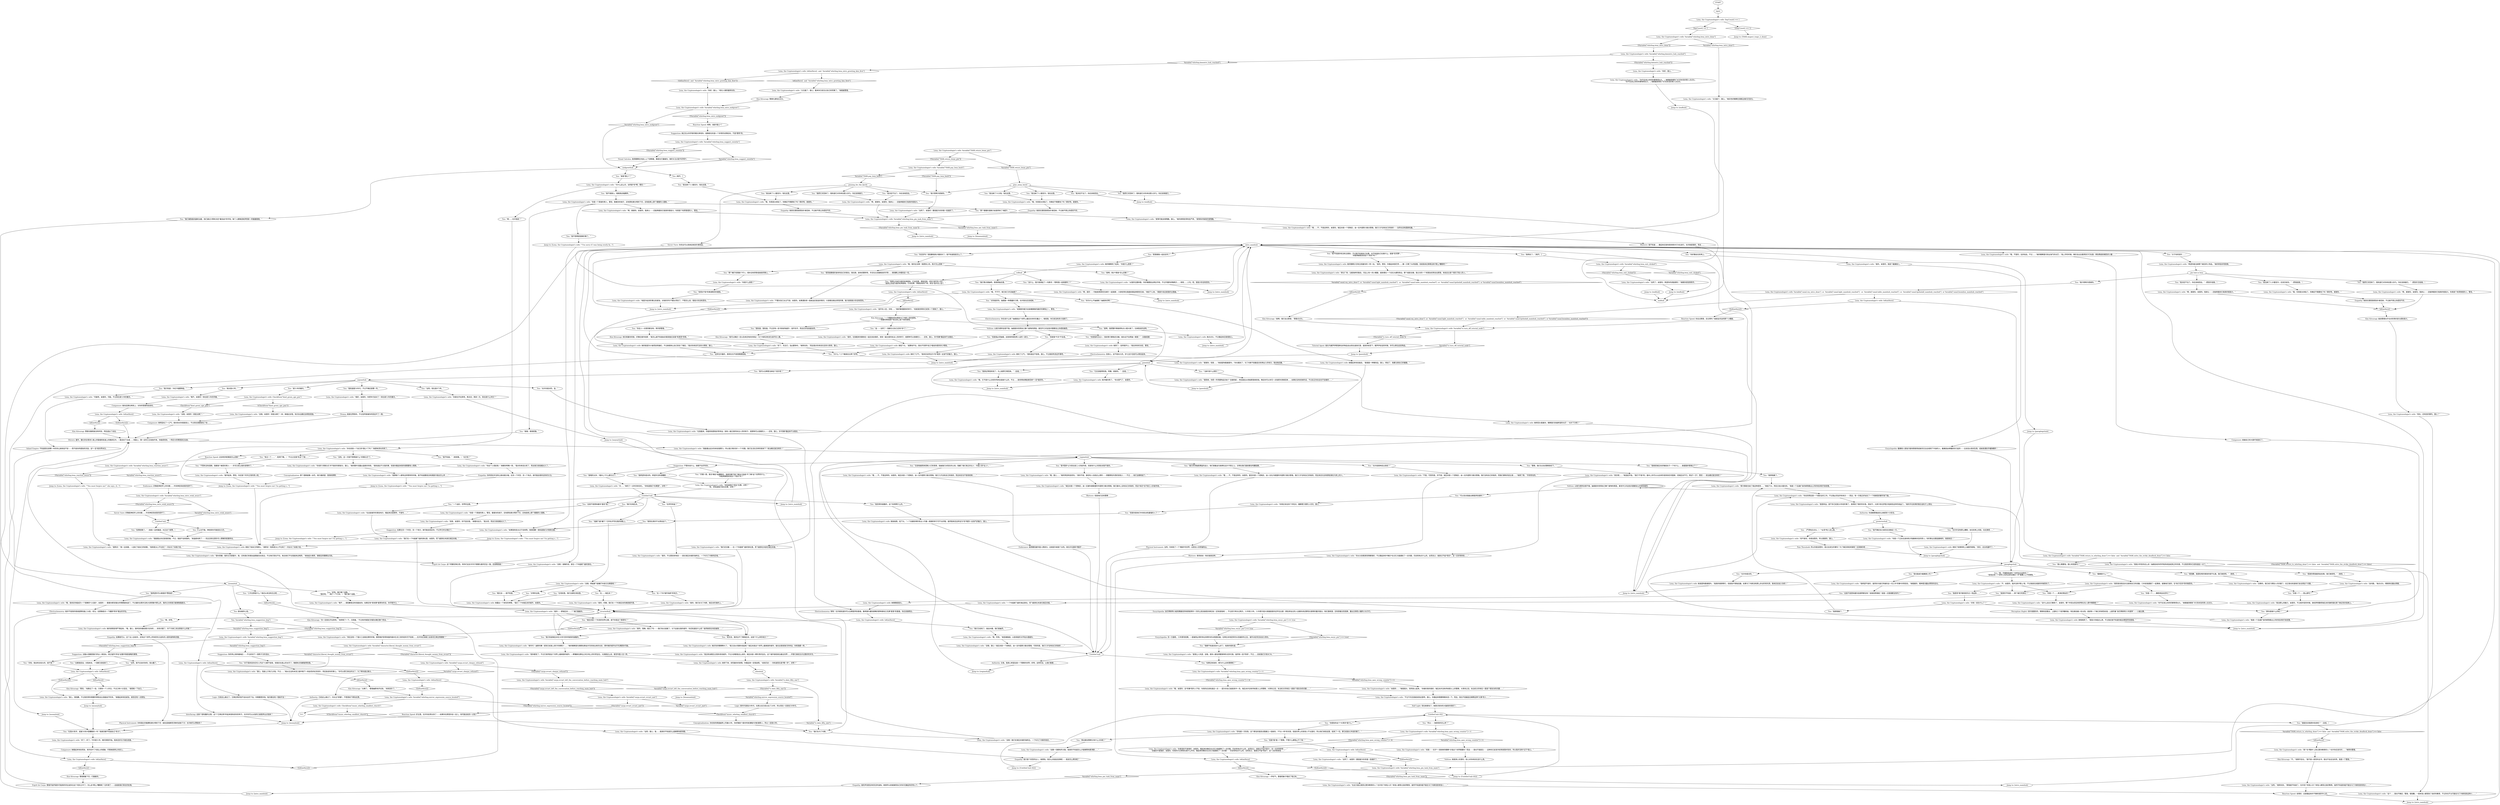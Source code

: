 # WHIRLING / LENA INTRO
# There's a broken pinball machine in the corner. A woman in a wheelchair is attempting to revive it. Talking to her will give you a short introduction to the world you're in.
# ==================================================
digraph G {
	  0 [label="START"];
	  1 [label="input"];
	  2 [label="You: “瑞瓦肖是一个失宠的世界之都。差不多是这个意思吗？”"];
	  3 [label="Rhetoric: 意思是说：购买就是选举。"];
	  4 [label="You: “所以——我表现的怎么样？”"];
	  5 [label="You: “全都是屁话。对我来说，一切都已经结束了。”"];
	  6 [label="Lena, the Cryptozoologist's wife: “我很幸运。差不多已经是20年前的事了，我得到了很好的补偿。现如今，大家只有在梦里才能拿到这样的收益了。”她的手在轮椅的铬合金轮子上滑动。"];
	  7 [label="Kim Kitsuragi: “一个需要你回去帮助马丁内斯人民的搭档。”\n“一个需要你帮他把尸体从树上放下来的搭档。”"];
	  8 [label="Lena, the Cryptozoologist's wife: 她慢慢摇摇头。"];
	  9 [label="You: “好吧。我们换个话题。”\n“那好吧。”（咽了一下口水。）“我们换个话题。”"];
	  10 [label="You: “在一个叫*城市海岸*的地方。”"];
	  11 [label="Lena, the Cryptozoologist's wife: “是的，的确。我们在一个叫瑞瓦肖的美丽城市里。”"];
	  12 [label="Kim Kitsuragi: “我可以确定一定以及肯定地向你保证：马丁内斯没有发生连环杀人案。”"];
	  13 [label="You: “谁是*甜心*？”"];
	  14 [label="Composure: 她看起来有些慌张，用手抚平了毛毯上的褶皱，尽管她是想让你安心。"];
	  15 [label="Lena, the Cryptozoologist's wife: 她叹了口气。“我肯定这样会为*你*增添一丝淘气的魅力，甜心。”"];
	  16 [label="Empathy: 你的回应并没有让她动摇分毫。在另一个时空、另一个地点，她可能会很欢迎你的关注。"];
	  17 [label="Lena, the Cryptozoologist's wife: “很简单。你把一件贵重物品交给个‘当铺老板’，然后就会从老板那里拿到钱。稍后你可以多花一点钱把东西赎回来……如果还没有卖掉的话，不过反正你永远也不会做的……”"];
	  18 [label="Lena, the Cryptozoologist's wife: “你是什么意思？”"];
	  19 [label="You: “那个傻傻的酒窝只给我带来了*痛苦*。”"];
	  20 [label="Lena, the Cryptozoologist's wife: “没错，亲爱的！真是太棒了！”"];
	  21 [label="Lena, the Cryptozoologist's wife: “哦，你真是太体贴了。你确定不需要钱了吗？那好吧。谢谢你。”"];
	  22 [label="You: “我当掉了3.2雷亚尔。钱在这里。”"];
	  23 [label="pinning_for_the_fjords"];
	  24 [label="Lena, the Cryptozoologist's wife: DayCount() == 1"];
	  25 [label="DayCount() == 1", shape=diamond];
	  26 [label="!(DayCount() == 1)", shape=diamond];
	  27 [label="You: “看见没——我不知道。”"];
	  28 [label="Lena, the Cryptozoologist's wife: “你表现的不是很好，亲爱的。看起来你确实在记忆方面遇到了一点问题。历史和地点什么的。总而言之，就是记不起*现实*。这一点非常奇怪……”\n“你做的不是很好，亲爱的。你真的只记得现在是什么年份。看起来你确实在记忆方面遇到了一点问题——历史和地点什么的。总而言之，就是记不起*现实*。这一点非常奇怪……”"];
	  29 [label="Volition: 她是真心实意的。担心对你来说也没什么用。"];
	  30 [label="Lena, the Cryptozoologist's wife: “某个在*整体*上受过更多教育的人？也许你应该问问……”她转向警督。"];
	  31 [label="Lena, the Cryptozoologist's wife: “哦不……很抱歉我没有钱能给你。如果还有*其他事*能帮你的话，你尽管开口。”"];
	  32 [label="You: “但是*我*是一个警察。不管什么都阻止不了我！”"];
	  33 [label="You: “‘褴褛飞旋’餐厅？它的名字写在我的钥匙上。”"];
	  34 [label="whenhub"];
	  35 [label="Lena, the Cryptozoologist's wife: 她拍了拍弹球机上油腻的玻璃。“其实，这台机器坏了。”"];
	  36 [label="protectorhub"];
	  37 [label="Electrochemistry: 你在说什么呢？抽烟是这个世界上最后仅存的乐趣之一。相信我，你已经没有多少选择了。"];
	  38 [label="Jump to: [intro_mainhub]"];
	  39 [label="You: “对于我来说向任何人开这个口都不容易，但我实在是山穷水尽了。随便来点钱都能帮到我。”"];
	  40 [label="Lena, the Cryptozoologist's wife: “可能吧，亲爱的，可能。不过现在是51年的春天。”"];
	  41 [label="Lena, the Cryptozoologist's wife: “好了，好了。今年是51年，春天刚刚开始。我肯定好日子就在前面。”"];
	  42 [label="Lena, the Cryptozoologist's wife: “新时代！迪斯科舞！感觉已经是上辈子的事情了……”她的眼睛里充满那些黄金岁月折射出来的光彩，那时候的城市似乎充满更多可能。"];
	  43 [label="Lena, the Cryptozoologist's wife: “哦，甜心……”她的笑容有些悲伤。“真的不是。曾经有人也是这么想的——想要那些东西的其他人——不过……他们全都绝迹了。”"];
	  44 [label="Composure: 她明显松了一口气。她本来对你很是担心，不过现在肩膀放松了些……"];
	  45 [label="Lena, the Cryptozoologist's wife: “我能看出你还是很悲痛。不过，我是不会刺探的。”她温柔地笑了——完全没有在意你令人费解的眨眼举动。"];
	  46 [label="Reaction Speed: 等等，谁是*甜心*？"];
	  47 [label="You: “谢谢。我很感激。”"];
	  48 [label="Lena, the Cryptozoologist's wife: “爱情可能会很残酷，甜心。”她的表情变得有些严肃。“爱情有时候真的很残酷。”"];
	  49 [label="Lena, the Cryptozoologist's wife: “当然了，亲爱的！要是能为你多做一些就好了。”"];
	  50 [label="You: “有过一个……”（眨两下眼。）“不过之后我*失去*了她……”"];
	  51 [label="Empathy: 她其实更愿意把别针拿回来，不过她不想让你感觉不好。"];
	  52 [label="Jump to: [Lena, the Cryptozoologist's wife: \"\"You must forgive me! I'm getting s...\"]"];
	  53 [label="Lena, the Cryptozoologist's wife: “是的，很棒，看见了吗——-我们有点进展了。关于这座壮丽的城市，你还知道些什么呢？虽然她现在有些破败……”"];
	  54 [label="Lena, the Cryptozoologist's wife: “瑞瓦肖是一个控制区，由一支被叫做联盟的外国势力联合管辖。我们基本上没有自己的政府。而且*肯定*也不是工人阶级专政。”"];
	  55 [label="You: “谁能告诉我更多信息呢？”（总结。）"];
	  56 [label="Jump to: [intro_mainhub]"];
	  57 [label="Lena, the Cryptozoologist's wife: Variable[\"whirling.lena_encyc_pin\"] == true"];
	  58 [label="Variable[\"whirling.lena_encyc_pin\"] == true", shape=diamond];
	  59 [label="!(Variable[\"whirling.lena_encyc_pin\"] == true)", shape=diamond];
	  60 [label="You: “嗯，好吧。”"];
	  61 [label="Lena, the Cryptozoologist's wife: “没什么会比它奢侈了，亲爱的，哪个年轻女孩没有梦想过在人群中翱翔呢？”"];
	  62 [label="You: “也许并没有那么糟糕，坐在轮椅上闲逛，玩玩弹球……”"];
	  63 [label="You: “为什么？三个脑袋总比两个好吧。”"];
	  64 [label="Lena, the Cryptozoologist's wife: 她渴望地看着窗外。“我真的很想帮忙，但是我不想拖后腿。如果马丁内斯没有那么多台阶和坑洞，我肯定会加入你的！”"];
	  65 [label="You: “我知道，我知道。不过还有一些*其他的秘密*。连环杀手，而且还涉及到超自然。”"];
	  66 [label="You: “你这人一点意思都没有，煞风景警督。”"];
	  67 [label="Lena, the Cryptozoologist's wife: “很多都变了，不过它依然是这个世界上最美丽的城市，一颗镶嵌在群松之间沙地上的珍贵宝石。大家都这么说，甚至外国人也一样。”"];
	  68 [label="Lena, the Cryptozoologist's wife: “那次事故也给了我这种感觉……”她低下头，然后又抬头看向你。“我是一个迅速扩张的邮购鞋业公司的培训和开发经理。”"];
	  69 [label="Drama: 她是在赞扬你，不过显然是被你的回应吓了一跳。"];
	  70 [label="Lena, the Cryptozoologist's wife: “如果我有些太过于自来熟，我很抱歉！我知道我们才刚刚见面。”"];
	  71 [label="You: “别再眨眼了。”（拍拍一边的脑袋，纠正这个故障。）"];
	  72 [label="Lena, the Cryptozoologist's wife: “我猜每个人都有这样那样的时候。我不知道要是没有莫雷尔我会怎么样……”"];
	  73 [label="Lena, the Cryptozoologist's wife: Variable[\"whirling.lena_suggest_sweetie\"]"];
	  74 [label="Variable[\"whirling.lena_suggest_sweetie\"]", shape=diamond];
	  75 [label="!(Variable[\"whirling.lena_suggest_sweetie\"])", shape=diamond];
	  76 [label="Lena, the Cryptozoologist's wife: “他因为私刑的事比较紧张。对他的评价不要太苛刻了。不管怎么说，很高兴你没有受伤。”"];
	  77 [label="Lena, the Cryptozoologist's wife: “不要对自己太过气馁，亲爱的。如果遇到老一套是战还是逃的情况，大家都会做出奇怪的事。我只是很高兴你没有受伤。”"];
	  78 [label="Jump to: [pawnhub]"];
	  79 [label="You: “他用对*钱*的离谱需求折磨我。”"];
	  80 [label="You: “我不想再提酒窝的事了。”"];
	  81 [label="You: “我当掉了31分钱。钱在这里。”"];
	  82 [label="You: “关于你的别针……”"];
	  83 [label="You: “在伊苏林迪？”"];
	  84 [label="Untitled hub (02)"];
	  85 [label="You: “我决定不当了。你应该收回去。”（把别针给她。）"];
	  86 [label="Kim Kitsuragi: “是啊，我们去过那里，”警督点点头。"];
	  87 [label="You: “我们卷点烟抽吧。我很想抽支烟。”"];
	  88 [label="Lena, the Cryptozoologist's wife: 她耸耸肩，低下头。“一个坐着轮椅的老女人叼着一根烟的样子可不太好看。虽然我肯定这样会为*你*增添一丝淘气的魅力，甜心。”"];
	  89 [label="Lena, the Cryptozoologist's wife: “甜心，我身上只有几分钱。不过……”她从左边的夹克口袋中取下一枚金色的纪念别针，然后放进你的掌心。“你可以把它拿去的当了，为了帮你渡过难关。”"];
	  90 [label="Lena, the Cryptozoologist's wife: “哦不，亲爱的！现在是51年的早春。”"];
	  91 [label="You: “我想我输了。”"];
	  92 [label="Lena, the Cryptozoologist's wife: 她叹了口气。“我知道这不容易，甜心。不过继续考虑这件事吧。”"];
	  93 [label="Lena, the Cryptozoologist's wife: Variable[\"whirling.lena_intro_done\"]"];
	  94 [label="Variable[\"whirling.lena_intro_done\"]", shape=diamond];
	  95 [label="!(Variable[\"whirling.lena_intro_done\"])", shape=diamond];
	  96 [label="Lena, the Cryptozoologist's wife: “当然了，亲爱的。希望你的调查顺利！”她朝你轻轻挥挥手。"];
	  97 [label="Lena, the Cryptozoologist's wife: Variable[\"whirling.lena_pin_task_from_main\"]"];
	  98 [label="Variable[\"whirling.lena_pin_task_from_main\"]", shape=diamond];
	  99 [label="!(Variable[\"whirling.lena_pin_task_from_main\"])", shape=diamond];
	  100 [label="Jump to: [Lena, the Cryptozoologist's wife: \"\"You must forgive me!\" she says, sl...\"]"];
	  101 [label="You: “没什么，我只是想起了一句歌词：*想和我一起摇摆吗？*”"];
	  102 [label="Untitled hub"];
	  103 [label="Physical Instrument: 当然。你来到了一个*脆弱*的世界，这里没人欣赏畜牧业。"];
	  104 [label="Endurance: 她想要回避外国人那部分。这是因为她是个女性。她也许在跟你*撒谎*……"];
	  105 [label="Logic: 已经这么做过了。艾弗拉特的钱不会永远花下去。你需要更多钱。每天都会有一笔新开支！"];
	  106 [label="Lena, the Cryptozoologist's wife: “很好，亲爱的，你把年代说对了！现在是51年的春天。”"];
	  107 [label="Lena, the Cryptozoologist's wife: “天啦！发生什么了？”"];
	  108 [label="Lena, the Cryptozoologist's wife: IsKimHere()"];
	  109 [label="IsKimHere()", shape=diamond];
	  110 [label="!(IsKimHere())", shape=diamond];
	  111 [label="Lena, the Cryptozoologist's wife: Variable[\"tc.date_fifty_one\"]"];
	  112 [label="Variable[\"tc.date_fifty_one\"]", shape=diamond];
	  113 [label="!(Variable[\"tc.date_fifty_one\"])", shape=diamond];
	  114 [label="Jump to: [intro_mainhub]"];
	  115 [label="You: “我把它买回来了。我知道它对你来说意义非凡。你应该拿着它。”"];
	  116 [label="midgreethub"];
	  117 [label="Jump to: [Lena, the Cryptozoologist's wife: \"\"You must forgive me! I'm getting s...\"]"];
	  118 [label="Lena, the Cryptozoologist's wife: Variable[\"TASK.return_lenas_pin\"]"];
	  119 [label="Variable[\"TASK.return_lenas_pin\"]", shape=diamond];
	  120 [label="!(Variable[\"TASK.return_lenas_pin\"])", shape=diamond];
	  121 [label="Lena, the Cryptozoologist's wife: “啊，谢谢你。亲爱的。我承认——还能再看到它我真的很高兴。”"];
	  122 [label="Lena, the Cryptozoologist's wife: Variable[\"cargo.evrart_evrart_met\"]"];
	  123 [label="Variable[\"cargo.evrart_evrart_met\"]", shape=diamond];
	  124 [label="!(Variable[\"cargo.evrart_evrart_met\"])", shape=diamond];
	  125 [label="Lena, the Cryptozoologist's wife: “是的，不过更具体地说——是在瑞瓦肖城的海岸边，一个叫马丁内斯的区域。”"];
	  126 [label="Electrochemistry: 别担心。这不是永久的。你*之后*还是可以再捡起来。"];
	  127 [label="Lena, the Cryptozoologist's wife: “亲爱的……”她摇摇头，突然担心起来。“你做的真的很好。瑞瓦肖并没有传统意义上的警察。大革命之后，执法机关的地位一直是个很复杂的问题……”"];
	  128 [label="Lena, the Cryptozoologist's wife: “不过今天还是就说到这里吧，甜心。你看起来需要稍微休息一下。而且，我也不是最适合解释这种*大事*的人……”"];
	  129 [label="Jump to: [intro_mainhub]"];
	  130 [label="Suggestion: 她正在以科学家的眼光审视你，就像是在检查一个异常的动物标本。不是*那样*的。"];
	  131 [label="You: “我想让你成为我的轮椅搭档，打击犯罪，帮助百姓，抓住*连环杀人犯*。”\n“我想让你成为我的轮椅搭档，打击犯罪，清理后院的尸体，抓住*连环杀人犯*。”"];
	  132 [label="Lena, the Cryptozoologist's wife: 她看起来有些尴尬。“香烟是一种奢侈品，甜心。再说了，我要注意自己的健康。”"];
	  133 [label="You: “我希望你可以做我的*赞助者*。”"];
	  134 [label="Jump to: [moneyhub]"];
	  135 [label="Lena, the Cryptozoologist's wife: 她灰色的眼睛睁大了。“我又该从何跟你说起呢？瑞瓦肖是这个世界上最美丽的城市。能在这里是我们的幸运，你和我都一样。”"];
	  136 [label="You: “那个餐厅经理是个坏人，根本没有荣誉或者是同情心。”"];
	  137 [label="revacholhub"];
	  138 [label="Lena, the Cryptozoologist's wife: 她点点头，不过看起来还是很担心。"];
	  139 [label="You: “但是我必须抽烟。这是保持我型男人设的一部分。”"];
	  140 [label="Suggestion: 如果在另一个时空，另一个地方，她可能会回应你。不过早已时过境迁了。"];
	  141 [label="You: “‘当掉’是什么意思？”"];
	  142 [label="Lena, the Cryptozoologist's wife: “没问题。”她点点头，眼镜背后露出笑眼。"];
	  143 [label="Lena, the Cryptozoologist's wife: Variable[\"whirling.lena_intro_wink_neuro\"]"];
	  144 [label="Variable[\"whirling.lena_intro_wink_neuro\"]", shape=diamond];
	  145 [label="!(Variable[\"whirling.lena_intro_wink_neuro\"])", shape=diamond];
	  146 [label="Lena, the Cryptozoologist's wife: “哦，你真是太体贴了。你确定不需要钱了吗？那好吧。谢谢你。”"];
	  147 [label="You: “我当掉了3.2雷亚尔。钱在这里。”"];
	  148 [label="Jump to: [moneyhub]"];
	  149 [label="Lena, the Cryptozoologist's wife: “没错！我们在瑞瓦肖城的海岸边，一个叫马丁内斯的街区。”"];
	  150 [label="Lena, the Cryptozoologist's wife: 「你不应该让你的同事等得太久。」她朝着穿橙色飞行员夹克的男人点点头。\n「你不应该让你的同事等得太久。」她朝着穿黑色飞行员夹克的男人点点头。"];
	  151 [label="Lena, the Cryptozoologist's wife: “啊，是的——可能是弗莱彻兄弟的‘一起摇摆’。大家经常在我面前提起弗莱彻兄弟。”她安下心来。“莫雷尔说这是我的主题曲。”"];
	  152 [label="Lena, the Cryptozoologist's wife: “你是在开玩笑吧。再试试，再来一次。现在是什么年份？”"];
	  153 [label="Jump to: [pawnhub]"];
	  154 [label="You: “当然。我不应该问你的。我太蠢了。”"];
	  155 [label="You: “你好像坐在轮椅上。”"];
	  156 [label="You: “我不知道你有没有注意到，不过我不知道自己在哪，也不知道自己在做什么。或者*任何事*。”\n“你能再跟我说说这个*现实*吗？”"];
	  157 [label="You: “很抱歉，我提轮椅的事真的很不礼貌。我们继续吧。”（继续。）"];
	  158 [label="Lena, the Cryptozoologist's wife: “我没那么有魅力，亲爱的，不过我年轻的时候，曾经梦想要把瑞瓦肖的旗帜插在某个象征性的高峰上。”"];
	  159 [label="Lena, the Cryptozoologist's wife: “但不是你。你是自愿的。所以谢谢你，甜心。”"];
	  160 [label="Lena, the Cryptozoologist's wife: “好了，先生们，没必要争吵。”她转向你。“而且我对你来说也没多大用场，甜心。”"];
	  161 [label="Lena, the Cryptozoologist's wife: IsKimHere()"];
	  162 [label="IsKimHere()", shape=diamond];
	  163 [label="!(IsKimHere())", shape=diamond];
	  164 [label="You: “你是一个……橄榄球运动员吗？”"];
	  165 [label="Lena, the Cryptozoologist's wife: “你这个小调皮鬼！”她朝你咧嘴一笑。“我对你来说太老了，而且我已经结婚太久了。”"];
	  166 [label="Lena, the Cryptozoologist's wife: “从我的位置来看，你好像要拔出两支手枪，不过手摆的却像两只……咳咳……小鸟。呃，很高兴你没有受伤。”"];
	  167 [label="Lena, the Cryptozoologist's wife: “甜心，很抱歉，不过我觉得你需要的帮助远比我能给予的多。”她看起来有些紧张，甚至还有一点害怕。"];
	  168 [label="Lena, the Cryptozoologist's wife: “又见面了，甜心。看来你已经见过自己的同事了。”她看着警督。"];
	  169 [label="endhub"];
	  170 [label="Lena, the Cryptozoologist's wife: Variable[\"whirling.lena_intro_midgreet\"]"];
	  171 [label="Variable[\"whirling.lena_intro_midgreet\"]", shape=diamond];
	  172 [label="!(Variable[\"whirling.lena_intro_midgreet\"])", shape=diamond];
	  173 [label="You: “我把它买回来了。我知道它对你来说意义非凡。你应该拿着它。”"];
	  174 [label="Lena, the Cryptozoologist's wife: Variable[\"cargo.evrart_left_the_conversation_before_reaching_main_hub\"]"];
	  175 [label="Variable[\"cargo.evrart_left_the_conversation_before_reaching_main_hub\"]", shape=diamond];
	  176 [label="!(Variable[\"cargo.evrart_left_the_conversation_before_reaching_main_hub\"])", shape=diamond];
	  177 [label="Lena, the Cryptozoologist's wife: Variable[\"whirling.lena_reaction_neuro\"]"];
	  178 [label="Variable[\"whirling.lena_reaction_neuro\"]", shape=diamond];
	  179 [label="!(Variable[\"whirling.lena_reaction_neuro\"])", shape=diamond];
	  180 [label="Lena, the Cryptozoologist's wife: Variable[\"whirling.lena_quiz_wrong_counter\"] < 4"];
	  181 [label="Variable[\"whirling.lena_quiz_wrong_counter\"] < 4", shape=diamond];
	  182 [label="!(Variable[\"whirling.lena_quiz_wrong_counter\"] < 4)", shape=diamond];
	  183 [label="Electrochemistry: 她并不是真的很渴望那些肱二头肌，老兄。这更像是对一个健康*样本*做出的评估。"];
	  184 [label="Tutorial Agent: 能在鸟巢罗伊那里典当的物品会出现在道具栏里，道具的标签下。跟罗伊说话的时候，你可以典当这些物品。"];
	  185 [label="You: “我只想再次感谢你。”"];
	  186 [label="Lena, the Cryptozoologist's wife: “现在，还有别的事吗，甜心？”"];
	  187 [label="Lena, the Cryptozoologist's wife: “这个……我也不确定，警探。很抱歉。一般有钱人都受到了良好的教育，不过你也不太可能在马丁内斯找到这种人……”"];
	  188 [label="Physical Instrument: 你有强壮的胳膊轮廓分明的下巴（就在因宿醉而浮肿的皮肤下方）也许她可以赞助你？"];
	  189 [label="You: “截瘫是什么？”"];
	  190 [label="Lena, the Cryptozoologist's wife: “没事的。我已经习惯别人问问题了。反正我也知道他们会去想这个问题。”"];
	  191 [label="Lena, the Cryptozoologist's wife: “哦，我完全没事！我更担心你。刚才怎么回事？”"];
	  192 [label="Lena, the Cryptozoologist's wife: “我们在一个叫褴褛飞旋的旅社里，亲爱的。而飞旋旅社本身在瑞瓦肖城。”"];
	  193 [label="You: “我也能成为截瘫病人吗？”"];
	  194 [label="Lena, the Cryptozoologist's wife: “我是一个迅速扩张的邮购鞋业公司的培训和开发经理。”"];
	  195 [label="Lena, the Cryptozoologist's wife: “你会觉得这是一个很安全的工作。不过我必须去所有地方——而且，有一次我正好站在了一个有缺陷的脚手架下面。”"];
	  196 [label="You: （严肃地点点头。）“*必须*有人这么做。”"];
	  197 [label="Lena, the Cryptozoologist's wife: IsKimHere()"];
	  198 [label="IsKimHere()", shape=diamond];
	  199 [label="!(IsKimHere())", shape=diamond];
	  200 [label="Lena, the Cryptozoologist's wife: 她的脸因为兴奋而变得通红，不过她很快让自己恢复了镇定。“我对你来说可没多大帮助，甜心。”"];
	  201 [label="Kim Kitsuragi: “警官。”他靠近了一些，只想你一个人听见，不过口吻十分坚定。“请控制一下自己。”"];
	  202 [label="Shivers: 屋外，融化的白雪渗入墙上的裂缝和街道上的鹅卵石中。一路流向下水道……地面上，第一朵铃兰正绽放开来。你能感觉到，一阵巨大的寒意游过全身。"];
	  203 [label="Lena, the Cryptozoologist's wife: “在我看来，你能和他搭档非常幸运。他有一副正直的执法人员的样子，是那种可以依赖的人——还有，甜心，你*的确*看起来不太稳定。”"];
	  204 [label="Lena, the Cryptozoologist's wife: “戒烟是你能为自身健康做的最好的事情之一，警官。”"];
	  205 [label="You: “嗯……也许我是？”"];
	  206 [label="You: 拨动她的心弦。"];
	  207 [label="You: Variable[\"whirling.lena_suggestion_beg\"]"];
	  208 [label="Variable[\"whirling.lena_suggestion_beg\"]", shape=diamond];
	  209 [label="!(Variable[\"whirling.lena_suggestion_beg\"])", shape=diamond];
	  210 [label="Lena, the Cryptozoologist's wife: Variable[\"whirling.kimintro_hub_reached\"]"];
	  211 [label="Variable[\"whirling.kimintro_hub_reached\"]", shape=diamond];
	  212 [label="!(Variable[\"whirling.kimintro_hub_reached\"])", shape=diamond];
	  213 [label="Lena, the Cryptozoologist's wife: “没错，亲爱的！真是太棒了！来，拿着这支笔。知识永远都应该得到奖励。”"];
	  214 [label="Lena, the Cryptozoologist's wife: Variable[\"whirling.lena_exit_clicked\"]"];
	  215 [label="Variable[\"whirling.lena_exit_clicked\"]", shape=diamond];
	  216 [label="!(Variable[\"whirling.lena_exit_clicked\"])", shape=diamond];
	  217 [label="Lena, the Cryptozoologist's wife: “请原谅！”她一边说着，一边拍了拍自己的前额。“我真是太心不在焉了！完全忘了自我介绍。”"];
	  218 [label="Jump to: [lenamainhub]"];
	  219 [label="Rhetoric: 我不知道……看起来还是有很多欺诈行为在进行。也许她是错的。而且……"];
	  220 [label="Encyclopedia: 另一方面呢，33年那场竞赛，一直被思必得的争议和寒冷的冰雨困扰着。在两位本地冠军的头衔被剥夺之后，城市决定将活动永久停办。"];
	  221 [label="Untitled hub"];
	  222 [label="pin hub in lena"];
	  223 [label="Lena, the Cryptozoologist's wife: “在这座城市的某些地方，看起来还是那样，不是吗……”"];
	  224 [label="You: “我知道是50年代，不过不确定是哪一年。”"];
	  225 [label="You: “我相信瑞瓦肖好像是处于一个叫什么……联盟国的管辖之下？”"];
	  226 [label="Kim Kitsuragi: 警督摸着下巴，打量着你。"];
	  227 [label="Volition: 以她为榜样会很不错。抽烟是你觉得自己像个废物的原因。甚至开口问这些问题都会让你感到痛苦。"];
	  228 [label="You: “你是我的见证人：我发誓只要我还活着，就永远不会再抽一根烟！”（试着戒烟）"];
	  229 [label="You: “感觉就像我的身体有自己的意志。我在跑，身体却要转弯，手还在比划着粗俗的手势……很抱歉让你看到这一切。”"];
	  230 [label="Lena, the Cryptozoologist's wife: “背后没有一个强大工会做支撑的时候，要想维护获得体面的基本生活工资的权利可不容易……也许你应该跟工会首领艾弗拉特聊聊？”"];
	  231 [label="Lena, the Cryptozoologist's wife: Variable[\"tc.turn_off_tutorial_node\"]"];
	  232 [label="Variable[\"tc.turn_off_tutorial_node\"]", shape=diamond];
	  233 [label="!(Variable[\"tc.turn_off_tutorial_node\"])", shape=diamond];
	  234 [label="Lena, the Cryptozoologist's wife: “你好，甜心。”老妇人微笑着转向你。"];
	  235 [label="Endurance: 好像是神经学上的问题……中央神经系统真的损坏了。"];
	  236 [label="Lena, the Cryptozoologist's wife: “振作起来，警官。你还是个风华正茂的男人呢。”"];
	  237 [label="Lena, the Cryptozoologist's wife: CheckItem(\"kind_green_ape_pen\")"];
	  238 [label="CheckItem(\"kind_green_ape_pen\")", shape=diamond];
	  239 [label="!(CheckItem(\"kind_green_ape_pen\"))", shape=diamond];
	  240 [label="You: “我决定不当了。你应该收回去。”"];
	  241 [label="You: “我只想再次感谢你。”"];
	  242 [label="You: [离开。]"];
	  243 [label="Lena, the Cryptozoologist's wife: “你是一个英俊的男人，警官，看看你的胡子，还有那轮廓分明的下巴，还有脸颊上那个傻傻的小酒窝。”"];
	  244 [label="Lena, the Cryptozoologist's wife: Variable[\"TASK.pay_lena_back\"]"];
	  245 [label="Variable[\"TASK.pay_lena_back\"]", shape=diamond];
	  246 [label="!(Variable[\"TASK.pay_lena_back\"])", shape=diamond];
	  247 [label="Lena, the Cryptozoologist's wife: Variable[\"cargo.evrart_cheque_refused\"]"];
	  248 [label="Variable[\"cargo.evrart_cheque_refused\"]", shape=diamond];
	  249 [label="!(Variable[\"cargo.evrart_cheque_refused\"])", shape=diamond];
	  250 [label="Jump to: [noyearhub]"];
	  251 [label="Lena, the Cryptozoologist's wife: “哦，亲爱的，这*的确*很令人不安。你真的应该知道这一点——因为你自己就是其中一员。瑞瓦肖并没有传统意义上的警察。大革命之后，执法机关的地位一直是个很复杂的问题……”"];
	  252 [label="Kim Kitsuragi: 一声叹气。警督把鼻子埋进了笔记本。"];
	  253 [label="Half Light: 现在她害怕了。她意识到你的大脑真的受损了。"];
	  254 [label="You: “那这跟没警察又有什么关系呢？”"];
	  255 [label="Kim Kitsuragi: “太棒了。”警督幽默地评论到。“他有别针了。”"];
	  256 [label="You: “我当掉了3.20雷亚尔。应该交给你。”（把钱给她。）"];
	  257 [label="Jump to: [intro_mainhub]"];
	  258 [label="You: “你是一个……表演走钢丝的？”"];
	  259 [label="Empathy: 如果她可以，这个女人会给你，还有这个世界上所有悲伤又迷失的人提供食物和衣服。"];
	  260 [label="You: “我只知道瑞瓦肖在30年代的时候真的挺酷的。”"];
	  261 [label="Lena, the Cryptozoologist's wife: “是的，我们在马丁内斯，瑞瓦肖的海岸上。”"];
	  262 [label="You: “我不是甜心。看看我这幅模样。”"];
	  263 [label="You: “我可以去哪里当掉这个别针呢？”"];
	  264 [label="Lena, the Cryptozoologist's wife: Variable[\"whirling.lena_suggestion_beg\"]"];
	  265 [label="Variable[\"whirling.lena_suggestion_beg\"]", shape=diamond];
	  266 [label="!(Variable[\"whirling.lena_suggestion_beg\"])", shape=diamond];
	  267 [label="Suggestion: 试着从泪腺里强行挤出一滴泪水。真正猛烈*抨击*这整件情感侵略的事情。"];
	  268 [label="Empathy: 她其实更愿意把别针拿回来，不过她不想让你感觉不好。"];
	  269 [label="Lena, the Cryptozoologist's wife: “我叫莉娜，我的丈夫莫雷尔，我，还有我们的朋友盖理就住在街边，不过他们现在不在，每当他们不在我就来这喝茶。”她抬起头微笑，镜框后的眼睛在闪烁。"];
	  270 [label="Lena, the Cryptozoologist's wife: “你也找到一个自己的*甜心*了吗？”她意味深长的笑了。"];
	  271 [label="Kim Kitsuragi: 警督礼貌地点点头。"];
	  272 [label="pine_away_boird"];
	  273 [label="You: “我决定不当了。你应该收回去。”"];
	  274 [label="Jump to: [endhub]"];
	  275 [label="Lena, the Cryptozoologist's wife: “哦……不，不是这样的，亲爱的。瑞瓦肖是一个控制区，由一支外国势力联合管辖。我们几乎没有自己的政府。而且肯定也不是母权制……”"];
	  276 [label="Lena, the Cryptozoologist's wife: “这跟一切都有所关联。我真的不知道怎么才能解释地更清楚……”"];
	  277 [label="Lena, the Cryptozoologist's wife: “当然。”她转向你。“那我就不知道了。也许找个有钱人问？有钱人都受过良好教育。虽然不知道你能不能在马丁内斯找到有钱人……”"];
	  278 [label="Lena, the Cryptozoologist's wife: “哦，我肯定你能成为一个很棒的*小白脸*，亲爱的——看看你那双强壮的臂膀就知道了。不过福利支票并没有大家想象中那么好。我的丈夫和我只能够勉强度日。”"];
	  279 [label="Jump to: [intro_mainhub]"];
	  280 [label="Empathy: 我只是个贫苦的女人，她想到。我怎么知道这些事呢——我该怎么帮你呢？"];
	  281 [label="Pain Threshold: 所以你是自愿的，是过去发生的事吗？为了镇压和枪林弹雨？还真像你呢……"];
	  282 [label="Empathy: 她其实更愿意把别针拿回来，不过她不想让你感觉不好。"];
	  283 [label="intro_mainhub"];
	  284 [label="You: “我得走了。”[离开。]"];
	  285 [label="You: “你还好吗？很抱歉我刚才撞到你了。我不知道我是怎么了。”"];
	  286 [label="paraplegichub"];
	  287 [label="Lena, the Cryptozoologist's wife: “没错，那褴褛飞旋餐厅本身又在哪里呢？”"];
	  288 [label="Lena, the Cryptozoologist's wife: “没错！准确的说，是在一个叫褴褛飞旋的旅社。”"];
	  289 [label="You: “是51年的春天。”"];
	  290 [label="regimehub"];
	  291 [label="rollhub"];
	  292 [label="You: “可以告诉我能去哪里弄到烟吗？”"];
	  293 [label="Lena, the Cryptozoologist's wife: 她的眼睛关切地注视着你的一举一动。“是的，警官，你看起来很茫然……像一只晕了头的狐狸。但是我肯定事情没有*那么*糟糕吧？”"];
	  294 [label="Kim Kitsuragi: “你一定是在开玩笑吧。”他停顿了一下，沉思着。“不过有时候我们的薪水确实像个笑话。”"];
	  295 [label="You: “文明的边缘。”"];
	  296 [label="You: “老实说，我完全不了解瑞瓦肖。这是个什么样的地方？”"];
	  297 [label="Kim Kitsuragi: 他扫视着你的脸，好像在搜寻线索：“我怎么就不知道凶杀案调查应该是*有意思*的呢。”"];
	  298 [label="You: “金——当然了！我都忘记自己还有*你*了！”"];
	  299 [label="Lena, the Cryptozoologist's wife: “不是。可悲的是，并不是。瑞瓦肖是一个控制区，由一支外国势力联合管辖。我们没有自己的政府，而我们拥有的民主是……”她想了想。“市场导向的。”"];
	  300 [label="Lena, the Cryptozoologist's wife: Variable[\"whirling.lena_quiz_wrong_counter\"] < 4"];
	  301 [label="Variable[\"whirling.lena_quiz_wrong_counter\"] < 4", shape=diamond];
	  302 [label="!(Variable[\"whirling.lena_quiz_wrong_counter\"] < 4)", shape=diamond];
	  303 [label="Kim Kitsuragi: “不。”他移开目光。“我不是一部百科全书，我也不会去当向导。我是一个警探。”"];
	  304 [label="Lena, the Cryptozoologist's wife: “啊，谢谢你。亲爱的。我承认——还能再看到它我真的很高兴。你真是个有荣誉感的人，警官。”"];
	  305 [label="Lena, the Cryptozoologist's wife: “哦，你真是太体贴了。你确定不需要钱了吗？那好吧。谢谢你。”"];
	  306 [label="Conceptualization: 你捡到的那盘磁带上写着43年。你好像是个喜欢听新潮唱片的新潮男人，所以一定是43年。"];
	  307 [label="You: “绝对是43年。”"];
	  308 [label="Logic: 新时代是指30年代，在那之后已经过去了20年，所以现在一定是在50年代。"];
	  309 [label="You: “是啊，刚才*那是*怎么回事？”"];
	  310 [label="Inland Empire: 不知道现在是哪一年的你让她有些不安——而不是你所提到的天启。这*一定*是世界末日。"];
	  311 [label="Lena, the Cryptozoologist's wife: IsKimHere()"];
	  312 [label="IsKimHere()", shape=diamond];
	  313 [label="!(IsKimHere())", shape=diamond];
	  314 [label="Lena, the Cryptozoologist's wife: “哦……不，不是这样的，亲爱的。雷瓦科是一个控制区，由一支名为联盟的外国势力联合管辖。我们几乎没有自己的政府。而且肯定也没有那些骑在马背上的人。”"];
	  315 [label="You: “我们的领袖是勇猛的战士，他们骑着战马驰骋在这片平原之上。文明在我们面前都会弯腰屈膝。”"];
	  316 [label="Lena, the Cryptozoologist's wife: “你知道我们*现在*在哪，对吧？”\n“呃，你知道我们现在在哪，对吧？”"];
	  317 [label="Composure: 她被自己的大胆吓到脸红了。"];
	  318 [label="Lena, the Cryptozoologist's wife: 她笑了，显然很开心。“我支持你的决定，警官。”"];
	  319 [label="Lena, the Cryptozoologist's wife: “你是一个英俊的男人，警官，看看你的胡子，还有那轮廓分明的下巴，还有脸颊上那个傻傻的小酒窝。”"];
	  320 [label="You: “无线电被用来控制人们的思想，扭曲我们对现实的认知，隐藏了我们真正的主人：外国人和*女人*。”"];
	  321 [label="You: “我保证等我有钱了，马上就把它赎回来。”（总结。）"];
	  322 [label="You: “天啦，我会死在街头的，是不是？”"];
	  323 [label="You: “嗯，手榴弹造成的？你参加过战争吗？”\n“前线出现一个领导士兵的女排长确实一件*鼓舞人心*的事情。”"];
	  324 [label="Lena, the Cryptozoologist's wife: 她低下头。“就算他不在，我也不觉得*自己*能给你提供多少帮助。”"];
	  325 [label="Jump to: [Lena, the Cryptozoologist's wife: \"\"You must forgive me! I'm getting s...\"]"];
	  326 [label="You: “没有。这一次我不想再搞什么*求偶仪式*了。”"];
	  327 [label="Untitled hub"];
	  328 [label="You: “当然。现在是973年。”"];
	  329 [label="You: “你提到的这个*大革命*是什么？”"];
	  330 [label="Lena, the Cryptozoologist's wife: “恐怕是一次失败。这个群岛的居民试图建立一些新的、*不太一样*的东西。但是世界上的其他人不太喜欢，所以他们来到这里，结束了一切。那已经是42年前的事了。”"];
	  331 [label="Jump to: [moneyhub]"];
	  332 [label="Authority: 已经这么做过了。你太过*骄傲*，不愿意收下那张支票。"];
	  333 [label="Lena, the Cryptozoologist's wife: “啊，谢谢你。亲爱的。我承认——还能再看到它我真的很高兴。”"];
	  334 [label="You: “愿意跟我一起走走吗？”"];
	  335 [label="You: “我们在瑞瓦肖。”"];
	  336 [label="You: “一个战区。世界的边缘。”"];
	  337 [label="You: “我只知道：*末日*就要降临。”"];
	  338 [label="Lena, the Cryptozoologist's wife: “连环杀人犯，天啦……”她好像很震惊的样子。“但是我觉得你已经有一个搭档了，甜心。”"];
	  339 [label="You: “你为什么不抽烟呢？抽烟多好啊！”"];
	  340 [label="Electrochemistry: 等等！也许她知道你可以去哪里弄到香烟。像烤烟叶塞到烟嘴的那种美味又充满*爱意*的香烟。你应该搞明白。"];
	  341 [label="Lena, the Cryptozoologist's wife: “你真应该去找个年轻点，腿脚更方便的人问问，甜心。”"];
	  342 [label="Lena, the Cryptozoologist's wife: “喂，哎呀。”她歪着脑袋，以慈母般的关怀抬头看着你。"];
	  343 [label="Lena, the Cryptozoologist's wife: “我没有亲眼见过很多其他城市，不过大家都是这么说的。瑞瓦肖是一颗珍贵的宝石。这个城市曾经统治着全世界……尽管它曾经见识过更好的岁月。”"];
	  344 [label="Composure: 她向后靠在椅背上，对你的答案有些担忧。"];
	  345 [label="Esprit de Corps: 警督开始怀疑你可能真的完全迷失在这个现实之中了。怎么会*那么*糟糕呢？无所谓了——这就是我们现在的处境。"];
	  346 [label="Lena, the Cryptozoologist's wife: “你说的‘求偶仪式’并不是好的那部分，甜心。”她的眼中流露出温柔的怜悯。“我知道这不关我的事，但是你看起来真的很需要有人照顾。”"];
	  347 [label="Lena, the Cryptozoologist's wife: “你好，甜心。”"];
	  348 [label="Suggestion: 你的举止保持着端庄——不过却流下一滴男子汉的泪水。"];
	  349 [label="Lena, the Cryptozoologist's wife: IsKimHere()  and  Variable[\"whirling.lena_intro_greeting_kim_first\"]"];
	  350 [label="IsKimHere()  and  Variable[\"whirling.lena_intro_greeting_kim_first\"]", shape=diamond];
	  351 [label="!(IsKimHere()  and  Variable[\"whirling.lena_intro_greeting_kim_first\"])", shape=diamond];
	  352 [label="Jump to: [TASK.inspect_traps_2_done]"];
	  353 [label="Jump to: [regimehub]"];
	  354 [label="Rhetoric: 但是他们还有警察……"];
	  355 [label="Lena, the Cryptozoologist's wife: “是很让人失望，没错。很多人都会想要某种形式的代表。虽然有一些*传闻*，不过……目前我们只有RCM。”"];
	  356 [label="Jump to: [Untitled hub (02)]"];
	  357 [label="Lena, the Cryptozoologist's wife: “一个叫褴褛飞旋的海边旅社。而飞旋旅社本身在瑞瓦肖城。”"];
	  358 [label="You: “我不确定自己是否应该做这一行。”"];
	  359 [label="You: “对你挺好的。抽烟是一种愚蠢的习惯。也许我也应该戒掉。”"];
	  360 [label="Lena, the Cryptozoologist's wife: “是的，在我看来你跟他在一起应该会很好。他有一副正直的执法人员的样子，是那种可以依赖的人——还有，甜心，你*的确*看起来不太稳定。”"];
	  361 [label="You: “我喝的太多，*基本上*什么都忘记了。”"];
	  362 [label="You: “我希望你是对的。希望并没有很糟糕……”"];
	  363 [label="Jump to: [intro_mainhub]"];
	  364 [label="Lena, the Cryptozoologist's wife: “为什么这么问，当然是*你*啊，警官！”"];
	  365 [label="Lena, the Cryptozoologist's wife: “哦，它不是什么古老的传家宝或者什么的，不过……我觉得如果能拿回来*一定*挺好的。”"];
	  366 [label="Lena, the Cryptozoologist's wife: “其实呢……”她竖起手指。“我们*不是*的。基本上你可以以此来形容其他任何国家，但瑞瓦肖不行。再试*一次*，警官——政治模式是怎样的？”"];
	  367 [label="Lena, the Cryptozoologist's wife: “天……”她花了一点时间来消化。“你知道我们*在哪里*，对吧？”"];
	  368 [label="Lena, the Cryptozoologist's wife: “不，亲爱的，我并没有*那么*老，不过我是在执勤的时候受伤了。”"];
	  369 [label="Lena, the Cryptozoologist's wife: 她停下来，研究着你的表情。你看起来一定很迷惘。“说到历史——你知道现在是*哪一年*，对吧？”"];
	  370 [label="Lena, the Cryptozoologist's wife: “我希望不是的，虽然你为我们所做的这一切工作*的确*非常危险。”她看着你，眼神里流露出赞赏的目光。"];
	  371 [label="Lena, the Cryptozoologist's wife: “谢谢你，但是……”她渴望地看着窗外。“你也看到了，马丁内斯不是最适合轮椅出入的地方。我会拖后腿。”"];
	  372 [label="Jump to: [intro_mainhub]"];
	  373 [label="You: “工作支票是什么？我还从来没有见过呢……”"];
	  374 [label="Esprit de Corps: 这个莉娜足够古怪，和你们这支半吊子探案队画风完全一致。赶紧聘用她！"];
	  375 [label="You: “但是我*今天*不会戒。”"];
	  376 [label="Lena, the Cryptozoologist's wife: 她拍了拍自己的额头。“请原谅！我真是太心不在焉了！完全忘了自我介绍。”"];
	  377 [label="pawnhub"];
	  378 [label="Savoir Faire: 好像是神经学上的问题……中央神经系统真的损坏了。"];
	  379 [label="Lena, the Cryptozoologist's wife: 她冲着你笑了。“你太客气了，亲爱的。”"];
	  380 [label="Jump to: [intro_mainhub]"];
	  381 [label="Jump to: [intro_mainhub]"];
	  382 [label="Lena, the Cryptozoologist's wife: 她转回头看着你，眼睛里闪烁着希望的光芒：“也许下次吧？”"];
	  383 [label="Reaction Speed: 说得好。这里看起来并不像有钱的中心区。"];
	  384 [label="You: “我把它买回来了。我知道它对你来说意义非凡。你应该拿着它。”（把别针交给她。）"];
	  385 [label="Kim Kitsuragi: 就连警督似乎也对形势的变化感到高兴。"];
	  386 [label="Reaction Speed: 你去过那里，还记得吗？就是运河边的那个小棚屋。"];
	  387 [label="Lena, the Cryptozoologist's wife: “是的，亲爱的，我是个截瘫病人。”"];
	  388 [label="You: “那你是做什么的呢？”"];
	  389 [label="Lena, the Cryptozoologist's wife: 她的眼睛亮了起来。“你是什么意思？”"];
	  390 [label="You: “我*愿意*认为现在是工人阶级专政，但是有什么东西告诉我不是的。”"];
	  391 [label="Lena, the Cryptozoologist's wife: “你是一个正处在身体和才智巅峰状态的男人。你的事业会重返巅峰的，我很肯定！”"];
	  392 [label="Lena, the Cryptozoologist's wife: “哦，不不不，我已经几年没抽烟了……”"];
	  393 [label="You: “我感觉*我*曾经经历过一场战争……”"];
	  394 [label="Lena, the Cryptozoologist's wife: “但是，亲爱的，你不适合我。”她看向远方。“我太老，而且已经结婚太久了。”"];
	  395 [label="Lena, the Cryptozoologist's wife: “又见面了，甜心。”她灰色的眼睛在镜框边缘闪闪发光。"];
	  396 [label="Jump to: [intro_mainhub]"];
	  397 [label="Lena, the Cryptozoologist's wife: “希望你能当掉那个破旧的小饰品。”她的笑容非常真挚。"];
	  398 [label="You: “我不知道。”（眨眨眼。）“也许有？”"];
	  399 [label="Jump to: [Lena, the Cryptozoologist's wife: \"\"I'm sorry if I was being overly fa...\"]"];
	  400 [label="You: 什么也不做。神经损伤可能是永久的。"];
	  401 [label="Lena, the Cryptozoologist's wife: Variable[\"character.liberal_thought_money_from_evrart\"]"];
	  402 [label="Variable[\"character.liberal_thought_money_from_evrart\"]", shape=diamond];
	  403 [label="!(Variable[\"character.liberal_thought_money_from_evrart\"])", shape=diamond];
	  404 [label="Jump to: [Lena, the Cryptozoologist's wife: \"\"You must forgive me! I'm getting s...\"]"];
	  405 [label="You: “警察。我们生活在警察政权下。”"];
	  406 [label="You: “如果没有政府，那为什么会有警察呢？”"];
	  407 [label="You: “也许是某种民主政权？”"];
	  408 [label="Lena, the Cryptozoologist's wife: IsKimHere()"];
	  409 [label="IsKimHere()", shape=diamond];
	  410 [label="!(IsKimHere())", shape=diamond];
	  411 [label="Jump to: [Untitled hub (02)]"];
	  412 [label="Lena, the Cryptozoologist's wife: Variable[\"whirling.lena_pin_task_from_main\"]"];
	  413 [label="Variable[\"whirling.lena_pin_task_from_main\"]", shape=diamond];
	  414 [label="!(Variable[\"whirling.lena_pin_task_from_main\"])", shape=diamond];
	  415 [label="Encyclopedia: 截瘫病人是指只能有限使用或者完无法全使用下半身的人。截瘫是由脊髓损伤引起的——比如说从高处坠落，或者是遇到手榴弹爆炸！"];
	  416 [label="Lena, the Cryptozoologist's wife: “意思是说我没办法使用自己的双腿。几年前我遭遇了一起事故，就像他们说的，在*执行任务*的时候受伤。”"];
	  417 [label="Jump to: [intro_mainhub]"];
	  418 [label="Lena, the Cryptozoologist's wife: 她露出一个担忧的神情。“我们一个叫瑞瓦肖的城市，亲爱的。”"];
	  419 [label="Lena, the Cryptozoologist's wife: “我能看出这对你来说很费力，所以我只再问你*一个*问题。我们生活在怎样的政体下？政治模式是怎样的？”"];
	  420 [label="Jump to: [paraplegichub]"];
	  421 [label="You: “在……瑞瓦肖？”"];
	  422 [label="You: “在地狱里。我们全都在地狱里。”"];
	  423 [label="Kim Kitsuragi: 警督试着假装没有听到，然后退出了谈话。"];
	  424 [label="Visual Calculus: 她用眼睛在你身上上下游移着，像是在打量着你。她的关注点是*科学的*。"];
	  425 [label="You: “它应该能帮到我，莉娜。谢谢你。”（总结。）"];
	  426 [label="You: “但是你是他们中间机动性最强的人了！”"];
	  427 [label="Jump to: [endhub]"];
	  428 [label="Conceptualization: 那个酒窝就像一朵花，吸引着欲望、堕落和罪孽。"];
	  429 [label="Lena, the Cryptozoologist's wife: “哦……不，不是这样的，亲爱的。瑞瓦肖是一个控制区，由一支外国势力联合管辖。我们几乎没有自己的政府——当然也没有国家机器。”"];
	  430 [label="Lena, the Cryptozoologist's wife: IsKimHere()"];
	  431 [label="IsKimHere()", shape=diamond];
	  432 [label="!(IsKimHere())", shape=diamond];
	  433 [label="Interfacing: 这是个很有趣的主意。这个*艾弗拉特*听起来很有权利的样子。也许你可以从他的口袋里弄出点钱来？"];
	  434 [label="Reaction Speed: 好主意。也许你走得太快了——如果你在那里多坐一会儿，他可能会给你一点钱？"];
	  435 [label="Jump to: [lenamainhub]"];
	  436 [label="Empathy: 她的声音里没有苦涩的滋味。她很早以前就接受自己的状况激起的好奇心了。"];
	  437 [label="You: “你是一个……登山家吗？”"];
	  438 [label="You: “我真的不知道……某个破烂的旅社？”"];
	  439 [label="You: “我觉得你挺酷的，这个轮椅啊什么的。”"];
	  440 [label="Volition: 以她为榜样会很不错。抽烟是你觉得自己像个废物的原因，甚至开口问这些问题都会让你感到痛苦。"];
	  441 [label="Lena, the Cryptozoologist's wife: IsKimHere()"];
	  442 [label="IsKimHere()", shape=diamond];
	  443 [label="!(IsKimHere())", shape=diamond];
	  444 [label="You: “我们已经死了。彼此纠缠。我们是幽灵。”"];
	  445 [label="You: “这是不是意味着你*喜欢*我？”"];
	  446 [label="You: “我们被智能机器统治着，他们通过计算来决定*最自由*的市场。每个人都像混账梦想家一样庸庸碌碌。”"];
	  447 [label="Suggestion: 不管你说什么，她都不会评判你。"];
	  448 [label="Lena, the Cryptozoologist's wife: “穿过广场，沿着海岸的路走。河边上有一间小棚屋，就依偎在一个旧石头建筑旁边。那个就是当铺。我丈夫的一个老朋友经常会去那里。他说店主是个很乐于助人的人。”"];
	  449 [label="noyearhub"];
	  450 [label="You: “我们在马丁内斯。”"];
	  451 [label="Jump to: [intro_mainhub]"];
	  452 [label="Lena, the Cryptozoologist's wife: “是的——那瑞瓦肖……？”她打量着你。"];
	  453 [label="Lena, the Cryptozoologist's wife: 她的表情变得严肃起来。“哦，甜心，我听到你跟经理讨论你的……财务问题了。你下次拿工资支票是什么时候？”"];
	  454 [label="You: “感谢你帮我厘清这些事。我们继续吧。”（继续。）"];
	  455 [label="You: “也许你是对的。”"];
	  456 [label="You: “这样也许最好。我现在也不是很需要香烟。”"];
	  457 [label="Lena, the Cryptozoologist's wife: “很高兴听到你这么说！抽烟会给你的呼吸系统造成真正的伤害。不过我觉得你已经知道这一点了。”"];
	  458 [label="moneyhub"];
	  459 [label="You: “在我40多岁，或者50多岁里糟糕的一年？我甚至都不知道自己*多大*。”"];
	  460 [label="You: “也许你是对的，金。”"];
	  461 [label="You: “是啊，我把整件事搞得有点小题大做了。忘掉我说的话吧。”"];
	  462 [label="You: “仔细一想，情况*确实*挺糟糕的。我甚至都不够了解自己到底*不了解*这个世界的什么。”\n“你能再跟我说说这个*现实*吗？”"];
	  463 [label="Lena, the Cryptozoologist's wife: “哦，不是的，远非如此。不过……”她的眼睛里闪烁出淘气的光芒。“我上学的时候，确实会出去看男孩子们玩耍。那些晒成棕褐色的小腿……”"];
	  464 [label="Lena, the Cryptozoologist's wife: “你不应该让你的同事等得太久。”她朝着穿橙色飞行员夹克的男人点点头。"];
	  465 [label="Encyclopedia: 圣巴蒂斯特小艇竞赛最初的构想是两年一次的公民自豪感庆典活动（还有摇钱树），不过却只举办过两次，31年和33年。31年那次是大家最喜爱的还怀旧主题：那些参加过的人会跟你讲述那阳光普照的露天看台，粉红香槟酒，还有穿着白色短裤，露出古铜色小腿的小伙子们。"];
	  466 [label="Lena, the Cryptozoologist's wife: 她咯咯笑了。“很高兴你能这么想，不过我还是不知道你能去哪里弄到香烟。”"];
	  467 [label="You: “我现在真的不太想谈这个。”"];
	  468 [label="Reaction Speed: 这该死的眨眼是怎么回事？"];
	  469 [label="You: “不管有没有酒窝，我都是个痛苦的男人——岁月已经让我形容憔悴了。”"];
	  470 [label="Lena, the Cryptozoologist's wife: “啊，谢谢你。亲爱的。我承认——还能再看到它我真的很高兴。你真是个有荣誉感的人，警官。”"];
	  471 [label="Jump to: [endhub]"];
	  472 [label="Jump to: [endhub]"];
	  473 [label="You: “我当掉了3.1雷亚尔。钱在这里。”"];
	  474 [label="Savoir Faire: 你完全可以卖掉这枚别针换现金。"];
	  475 [label="You: “我都不知道该说什么好了。我真的很失望。”"];
	  476 [label="Authority: 见鬼，我真心希望这是一个警察的世界。好吧，这样的话，让我们看看……"];
	  477 [label="Lena, the Cryptozoologist's wife: “你从头到尾表现得都很好。不过看起来你*确实*在记忆方面遇到了一点问题。历史和地点什么的。总而言之，就是记不起*现实*。这一点非常奇怪……”"];
	  478 [label="Lena, the Cryptozoologist's wife: “但是——也许*一双新鲜的眼睛*才是这个世界需要的？而且——我也不是医生——这种失忆症发作经常是暂时性的。所以我并没有*过于*担心。”"];
	  479 [label="Lena, the Cryptozoologist's wife: “在这方面比我受过更多教育的人？也许找个有钱人问？有钱人都受过良好教育。虽然不知道你能不能在马丁内斯找到有钱人……”"];
	  480 [label="Lena, the Cryptozoologist's wife: IsKimHere()"];
	  481 [label="IsKimHere()", shape=diamond];
	  482 [label="!(IsKimHere())", shape=diamond];
	  483 [label="Lena, the Cryptozoologist's wife: “当然，甜心，我……我真的不知道怎么能解释地更清楚。”"];
	  484 [label="Lena, the Cryptozoologist's wife: IsKimHere()"];
	  485 [label="IsKimHere()", shape=diamond];
	  486 [label="!(IsKimHere())", shape=diamond];
	  487 [label="Lena, the Cryptozoologist's wife: “当然了，亲爱的！要是能为你多做一些就好了。”"];
	  488 [label="Lena, the Cryptozoologist's wife: Variable[\"canal.roy_intro_done\"]  or  Variable[\"canal.light_mainhub_reached\"]   or  Variable[\"canal.table_mainhub_reached\"]  or  Variable[\"canal.hjelmdall_mainhub_reached\"]  or Variable[\"canal.boombox_mainhub_reached\"]"];
	  489 [label="Variable[\"canal.roy_intro_done\"]  or  Variable[\"canal.light_mainhub_reached\"]   or  Variable[\"canal.table_mainhub_reached\"]  or  Variable[\"canal.hjelmdall_mainhub_reached\"]  or Variable[\"canal.boombox_mainhub_reached\"]", shape=diamond];
	  490 [label="!(Variable[\"canal.roy_intro_done\"]  or  Variable[\"canal.light_mainhub_reached\"]   or  Variable[\"canal.table_mainhub_reached\"]  or  Variable[\"canal.hjelmdall_mainhub_reached\"]  or Variable[\"canal.boombox_mainhub_reached\"])", shape=diamond];
	  491 [label="Lena, the Cryptozoologist's wife: IsKimHere()"];
	  492 [label="IsKimHere()", shape=diamond];
	  493 [label="!(IsKimHere())", shape=diamond];
	  494 [label="Lena, the Cryptozoologist's wife: Variable[\"TASK.return_to_whirling_done\"] == false  and  Variable[\"TASK.solve_the_strike_deadlock_done\"] == false"];
	  495 [label="Variable[\"TASK.return_to_whirling_done\"] == false  and  Variable[\"TASK.solve_the_strike_deadlock_done\"] == false", shape=diamond];
	  496 [label="!(Variable[\"TASK.return_to_whirling_done\"] == false  and  Variable[\"TASK.solve_the_strike_deadlock_done\"] == false)", shape=diamond];
	  497 [label="You: “甜心需要钱。甜心有钱拿吗？”"];
	  498 [label="Jump to: [paraplegichub]"];
	  499 [label="Authority: 你身戴警徽姿态让她感觉十分安全。"];
	  500 [label="You: “这是不是意味着你连烟草都没有？或者是卷烟纸？或者一点香烟都没有吗？”"];
	  501 [label="Lena, the Cryptozoologist's wife: “我们还活着——在一个叫褴褛飞旋的旅社里。而飞旋旅社本身在瑞瓦肖城。”"];
	  502 [label="Lena, the Cryptozoologist's wife: “没错，甜心！瑞瓦肖是一个控制区，由一支外国势力联合管辖。可悲的是，我们几乎没有自己的政府……”"];
	  503 [label="You: “我想我赢了。”"];
	  504 [label="Perception (Sight): 别针是圆形的，稍稍有些黯淡。上面有三个浅浮雕帆船，背后悬挂着一轮太阳。底部有一个缺口的绿色标语。上面写着“圣巴蒂斯特31年夏季”——小艇比赛。"];
	  505 [label="Lena, the Cryptozoologist's wife: Variable[\"whirling.mirror_expression_source_located\"]"];
	  506 [label="Variable[\"whirling.mirror_expression_source_located\"]", shape=diamond];
	  507 [label="!(Variable[\"whirling.mirror_expression_source_located\"])", shape=diamond];
	  508 [label="Lena, the Cryptozoologist's wife: CheckItem(\"music_whirling_smallest_church\")"];
	  509 [label="CheckItem(\"music_whirling_smallest_church\")", shape=diamond];
	  510 [label="!(CheckItem(\"music_whirling_smallest_church\"))", shape=diamond];
	  0 -> 1
	  1 -> 24
	  2 -> 53
	  3 -> 102
	  4 -> 300
	  5 -> 161
	  6 -> 499
	  7 -> 65
	  7 -> 298
	  7 -> 461
	  8 -> 340
	  9 -> 31
	  10 -> 261
	  11 -> 137
	  12 -> 160
	  13 -> 364
	  14 -> 311
	  15 -> 396
	  16 -> 404
	  17 -> 153
	  18 -> 79
	  19 -> 48
	  20 -> 44
	  21 -> 268
	  22 -> 21
	  23 -> 173
	  23 -> 241
	  23 -> 273
	  23 -> 147
	  23 -> 474
	  24 -> 25
	  24 -> 26
	  25 -> 93
	  26 -> 352
	  27 -> 418
	  28 -> 408
	  29 -> 356
	  30 -> 303
	  31 -> 452
	  32 -> 484
	  33 -> 287
	  34 -> 111
	  35 -> 420
	  36 -> 358
	  36 -> 196
	  36 -> 62
	  37 -> 227
	  38 -> 283
	  39 -> 89
	  40 -> 310
	  41 -> 14
	  42 -> 67
	  43 -> 54
	  44 -> 202
	  45 -> 376
	  46 -> 130
	  47 -> 325
	  48 -> 429
	  49 -> 97
	  50 -> 469
	  51 -> 97
	  52 -> 376
	  53 -> 296
	  53 -> 260
	  54 -> 354
	  55 -> 495
	  56 -> 283
	  57 -> 58
	  57 -> 59
	  58 -> 220
	  59 -> 475
	  60 -> 453
	  61 -> 388
	  62 -> 35
	  63 -> 371
	  64 -> 372
	  65 -> 12
	  66 -> 297
	  67 -> 369
	  68 -> 195
	  69 -> 202
	  70 -> 52
	  71 -> 45
	  72 -> 404
	  73 -> 74
	  73 -> 75
	  74 -> 116
	  75 -> 424
	  76 -> 38
	  77 -> 38
	  78 -> 377
	  79 -> 76
	  80 -> 399
	  81 -> 21
	  82 -> 397
	  83 -> 125
	  84 -> 329
	  84 -> 4
	  84 -> 55
	  85 -> 333
	  86 -> 231
	  87 -> 392
	  88 -> 114
	  89 -> 481
	  90 -> 344
	  91 -> 68
	  92 -> 396
	  93 -> 94
	  93 -> 95
	  94 -> 395
	  95 -> 210
	  96 -> 274
	  97 -> 98
	  97 -> 99
	  98 -> 218
	  99 -> 380
	  100 -> 217
	  101 -> 151
	  102 -> 476
	  102 -> 406
	  103 -> 102
	  104 -> 102
	  105 -> 148
	  106 -> 69
	  107 -> 504
	  107 -> 91
	  108 -> 109
	  108 -> 110
	  109 -> 423
	  110 -> 202
	  111 -> 112
	  111 -> 113
	  112 -> 450
	  113 -> 506
	  114 -> 283
	  115 -> 471
	  116 -> 242
	  116 -> 13
	  116 -> 446
	  117 -> 376
	  118 -> 120
	  118 -> 119
	  119 -> 272
	  120 -> 244
	  121 -> 97
	  122 -> 123
	  122 -> 124
	  124 -> 434
	  125 -> 137
	  126 -> 396
	  127 -> 128
	  128 -> 253
	  129 -> 283
	  130 -> 73
	  131 -> 197
	  132 -> 340
	  133 -> 278
	  134 -> 459
	  135 -> 343
	  136 -> 18
	  137 -> 296
	  137 -> 2
	  137 -> 60
	  137 -> 260
	  138 -> 363
	  139 -> 15
	  140 -> 117
	  141 -> 17
	  142 -> 437
	  143 -> 144
	  143 -> 145
	  144 -> 327
	  145 -> 378
	  146 -> 51
	  147 -> 146
	  148 -> 459
	  149 -> 137
	  150 -> 472
	  151 -> 381
	  152 -> 250
	  153 -> 377
	  154 -> 161
	  155 -> 387
	  156 -> 293
	  157 -> 190
	  158 -> 388
	  159 -> 281
	  160 -> 456
	  160 -> 63
	  161 -> 162
	  161 -> 163
	  162 -> 201
	  163 -> 167
	  164 -> 464
	  165 -> 16
	  166 -> 129
	  167 -> 134
	  168 -> 271
	  170 -> 171
	  170 -> 172
	  171 -> 116
	  172 -> 46
	  173 -> 121
	  174 -> 176
	  174 -> 175
	  175 -> 435
	  176 -> 122
	  177 -> 178
	  177 -> 179
	  178 -> 235
	  179 -> 100
	  180 -> 181
	  180 -> 182
	  181 -> 127
	  182 -> 251
	  183 -> 331
	  184 -> 78
	  185 -> 488
	  186 -> 412
	  187 -> 56
	  188 -> 459
	  189 -> 416
	  190 -> 437
	  191 -> 136
	  191 -> 229
	  191 -> 309
	  192 -> 137
	  193 -> 370
	  194 -> 195
	  195 -> 6
	  196 -> 159
	  197 -> 198
	  197 -> 199
	  198 -> 338
	  199 -> 200
	  200 -> 456
	  200 -> 63
	  201 -> 167
	  202 -> 419
	  203 -> 372
	  204 -> 37
	  205 -> 270
	  206 -> 207
	  207 -> 208
	  207 -> 209
	  208 -> 264
	  209 -> 264
	  210 -> 211
	  210 -> 212
	  211 -> 349
	  212 -> 347
	  213 -> 44
	  214 -> 216
	  214 -> 215
	  215 -> 274
	  216 -> 96
	  217 -> 269
	  219 -> 102
	  220 -> 475
	  221 -> 33
	  221 -> 451
	  221 -> 335
	  221 -> 336
	  221 -> 83
	  221 -> 439
	  221 -> 445
	  222 -> 384
	  222 -> 256
	  222 -> 185
	  222 -> 85
	  223 -> 192
	  224 -> 106
	  225 -> 503
	  226 -> 345
	  227 -> 139
	  227 -> 228
	  227 -> 375
	  228 -> 318
	  229 -> 77
	  230 -> 401
	  231 -> 232
	  231 -> 233
	  232 -> 78
	  233 -> 184
	  234 -> 170
	  235 -> 143
	  236 -> 325
	  237 -> 238
	  237 -> 239
	  238 -> 20
	  239 -> 213
	  240 -> 471
	  241 -> 49
	  242 -> 473
	  243 -> 394
	  244 -> 245
	  244 -> 246
	  245 -> 23
	  246 -> 241
	  247 -> 248
	  247 -> 249
	  248 -> 332
	  249 -> 174
	  250 -> 450
	  251 -> 128
	  252 -> 479
	  253 -> 84
	  254 -> 276
	  255 -> 505
	  256 -> 305
	  257 -> 283
	  258 -> 61
	  259 -> 188
	  260 -> 42
	  261 -> 137
	  262 -> 319
	  263 -> 449
	  264 -> 265
	  264 -> 266
	  265 -> 348
	  266 -> 267
	  267 -> 322
	  267 -> 5
	  267 -> 154
	  268 -> 97
	  269 -> 374
	  270 -> 50
	  270 -> 398
	  270 -> 468
	  270 -> 326
	  271 -> 170
	  272 -> 240
	  272 -> 81
	  272 -> 241
	  272 -> 115
	  272 -> 22
	  273 -> 121
	  274 -> 169
	  275 -> 104
	  276 -> 280
	  277 -> 383
	  278 -> 183
	  279 -> 283
	  280 -> 411
	  281 -> 420
	  282 -> 485
	  283 -> 334
	  283 -> 463
	  283 -> 498
	  283 -> 82
	  283 -> 284
	  283 -> 155
	  283 -> 156
	  283 -> 285
	  284 -> 214
	  285 -> 191
	  286 -> 193
	  286 -> 323
	  286 -> 455
	  286 -> 157
	  286 -> 189
	  287 -> 421
	  287 -> 422
	  287 -> 295
	  287 -> 10
	  287 -> 27
	  288 -> 137
	  289 -> 237
	  290 -> 320
	  290 -> 225
	  290 -> 390
	  290 -> 405
	  290 -> 407
	  290 -> 315
	  290 -> 447
	  291 -> 131
	  291 -> 101
	  291 -> 87
	  292 -> 341
	  293 -> 448
	  294 -> 230
	  295 -> 418
	  296 -> 135
	  297 -> 160
	  298 -> 360
	  299 -> 3
	  300 -> 301
	  300 -> 302
	  301 -> 478
	  302 -> 28
	  303 -> 277
	  304 -> 485
	  305 -> 282
	  306 -> 450
	  307 -> 90
	  308 -> 509
	  309 -> 166
	  310 -> 311
	  311 -> 312
	  311 -> 313
	  312 -> 226
	  313 -> 202
	  314 -> 103
	  315 -> 314
	  316 -> 221
	  317 -> 388
	  318 -> 126
	  319 -> 80
	  319 -> 19
	  319 -> 470
	  319 -> 47
	  320 -> 275
	  321 -> 365
	  322 -> 161
	  323 -> 368
	  324 -> 456
	  324 -> 63
	  325 -> 376
	  326 -> 346
	  327 -> 400
	  327 -> 71
	  328 -> 152
	  329 -> 330
	  330 -> 32
	  330 -> 254
	  331 -> 459
	  332 -> 148
	  333 -> 485
	  334 -> 389
	  335 -> 288
	  336 -> 223
	  337 -> 40
	  338 -> 7
	  339 -> 132
	  340 -> 441
	  341 -> 426
	  342 -> 502
	  343 -> 369
	  344 -> 108
	  345 -> 202
	  346 -> 72
	  347 -> 150
	  348 -> 39
	  349 -> 350
	  349 -> 351
	  350 -> 168
	  351 -> 234
	  353 -> 290
	  354 -> 102
	  355 -> 406
	  356 -> 84
	  357 -> 137
	  358 -> 391
	  359 -> 204
	  360 -> 324
	  361 -> 367
	  362 -> 316
	  363 -> 283
	  364 -> 205
	  364 -> 262
	  365 -> 279
	  366 -> 477
	  367 -> 221
	  368 -> 393
	  368 -> 258
	  368 -> 438
	  369 -> 34
	  370 -> 500
	  371 -> 382
	  372 -> 283
	  373 -> 442
	  374 -> 283
	  375 -> 92
	  376 -> 269
	  377 -> 321
	  377 -> 425
	  377 -> 141
	  377 -> 263
	  378 -> 327
	  379 -> 279
	  380 -> 283
	  381 -> 283
	  382 -> 372
	  383 -> 56
	  384 -> 304
	  385 -> 186
	  386 -> 231
	  387 -> 415
	  388 -> 194
	  389 -> 291
	  390 -> 43
	  391 -> 420
	  392 -> 339
	  392 -> 501
	  392 -> 359
	  393 -> 107
	  394 -> 140
	  395 -> 283
	  396 -> 283
	  397 -> 222
	  398 -> 165
	  399 -> 70
	  400 -> 45
	  401 -> 402
	  401 -> 403
	  402 -> 105
	  403 -> 247
	  404 -> 376
	  405 -> 366
	  406 -> 180
	  407 -> 299
	  408 -> 409
	  408 -> 410
	  409 -> 252
	  410 -> 356
	  411 -> 84
	  412 -> 413
	  412 -> 414
	  413 -> 436
	  414 -> 257
	  415 -> 286
	  416 -> 258
	  416 -> 164
	  416 -> 438
	  417 -> 283
	  418 -> 137
	  419 -> 290
	  420 -> 286
	  421 -> 11
	  422 -> 418
	  423 -> 202
	  424 -> 116
	  425 -> 379
	  426 -> 467
	  427 -> 169
	  428 -> 325
	  429 -> 219
	  430 -> 432
	  430 -> 433
	  431 -> 30
	  432 -> 480
	  433 -> 148
	  434 -> 148
	  436 -> 417
	  437 -> 158
	  438 -> 357
	  439 -> 88
	  440 -> 440
	  440 -> 457
	  440 -> 292
	  441 -> 443
	  441 -> 444
	  442 -> 294
	  443 -> 230
	  444 -> 342
	  445 -> 243
	  446 -> 430
	  447 -> 361
	  447 -> 362
	  447 -> 462
	  448 -> 489
	  449 -> 224
	  449 -> 289
	  449 -> 328
	  449 -> 460
	  449 -> 337
	  449 -> 307
	  450 -> 149
	  451 -> 283
	  452 -> 296
	  452 -> 2
	  452 -> 260
	  453 -> 259
	  454 -> 142
	  455 -> 64
	  456 -> 458
	  457 -> 114
	  458 -> 9
	  458 -> 373
	  458 -> 133
	  458 -> 206
	  459 -> 41
	  460 -> 203
	  461 -> 138
	  462 -> 316
	  463 -> 317
	  465 -> 57
	  466 -> 114
	  467 -> 70
	  468 -> 177
	  469 -> 236
	  470 -> 97
	  471 -> 169
	  472 -> 169
	  473 -> 146
	  474 -> 377
	  475 -> 355
	  476 -> 353
	  477 -> 408
	  478 -> 29
	  479 -> 383
	  480 -> 482
	  480 -> 483
	  481 -> 255
	  482 -> 505
	  483 -> 280
	  484 -> 486
	  484 -> 487
	  485 -> 385
	  486 -> 412
	  487 -> 412
	  488 -> 490
	  488 -> 491
	  489 -> 492
	  490 -> 231
	  491 -> 493
	  491 -> 494
	  492 -> 86
	  493 -> 386
	  494 -> 496
	  494 -> 497
	  495 -> 431
	  496 -> 187
	  497 -> 454
	  498 -> 286
	  499 -> 36
	  500 -> 8
	  501 -> 137
	  502 -> 102
	  503 -> 68
	  504 -> 466
	  505 -> 507
	  505 -> 508
	  506 -> 308
	  507 -> 509
	  508 -> 510
	  508 -> 511
	  509 -> 306
	  510 -> 450
}

